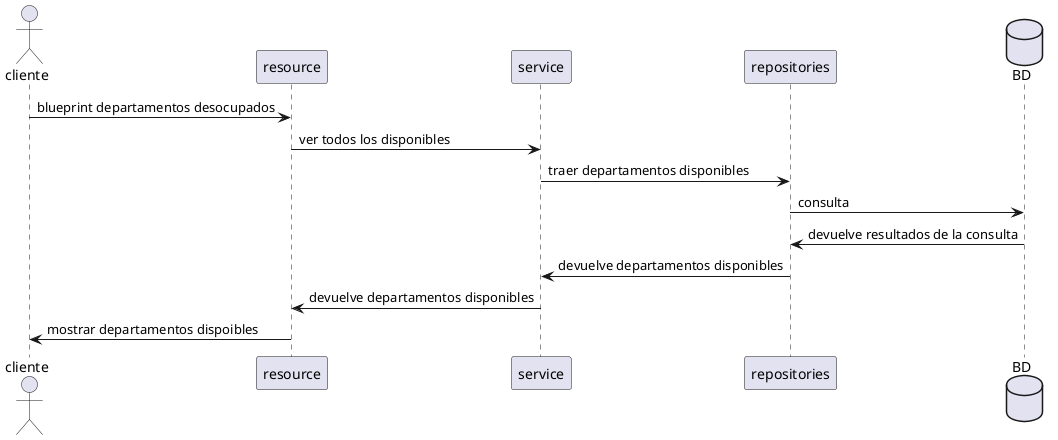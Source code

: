 'Hay que hacer un diagrama de secuencia y clase para cada elemento del CRUD

@startuml ver disponibilidad

'Ejemplo
'ver disponibilidad


actor cliente


cliente -> resource: blueprint departamentos desocupados
resource -> service: ver todos los disponibles

service -> repositories: traer departamentos disponibles
database BD
repositories -> BD: consulta
repositories <- BD: devuelve resultados de la consulta
service <- repositories: devuelve departamentos disponibles
resource <- service: devuelve departamentos disponibles
cliente <- resource: mostrar departamentos dispoibles

@enduml

